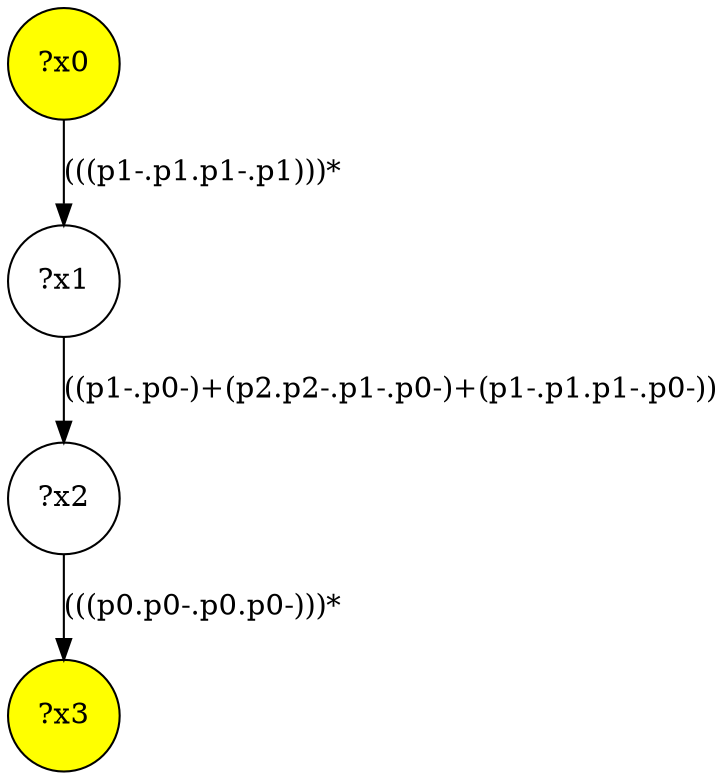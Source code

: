 digraph g {
	x0 [fillcolor="yellow", style="filled," shape=circle, label="?x0"];
	x3 [fillcolor="yellow", style="filled," shape=circle, label="?x3"];
	x1 [shape=circle, label="?x1"];
x0 -> x1[label="(((p1-.p1.p1-.p1)))*"]	x2 [shape=circle, label="?x2"];
x1 -> x2[label="((p1-.p0-)+(p2.p2-.p1-.p0-)+(p1-.p1.p1-.p0-))"]x2 -> x3[label="(((p0.p0-.p0.p0-)))*"]}

